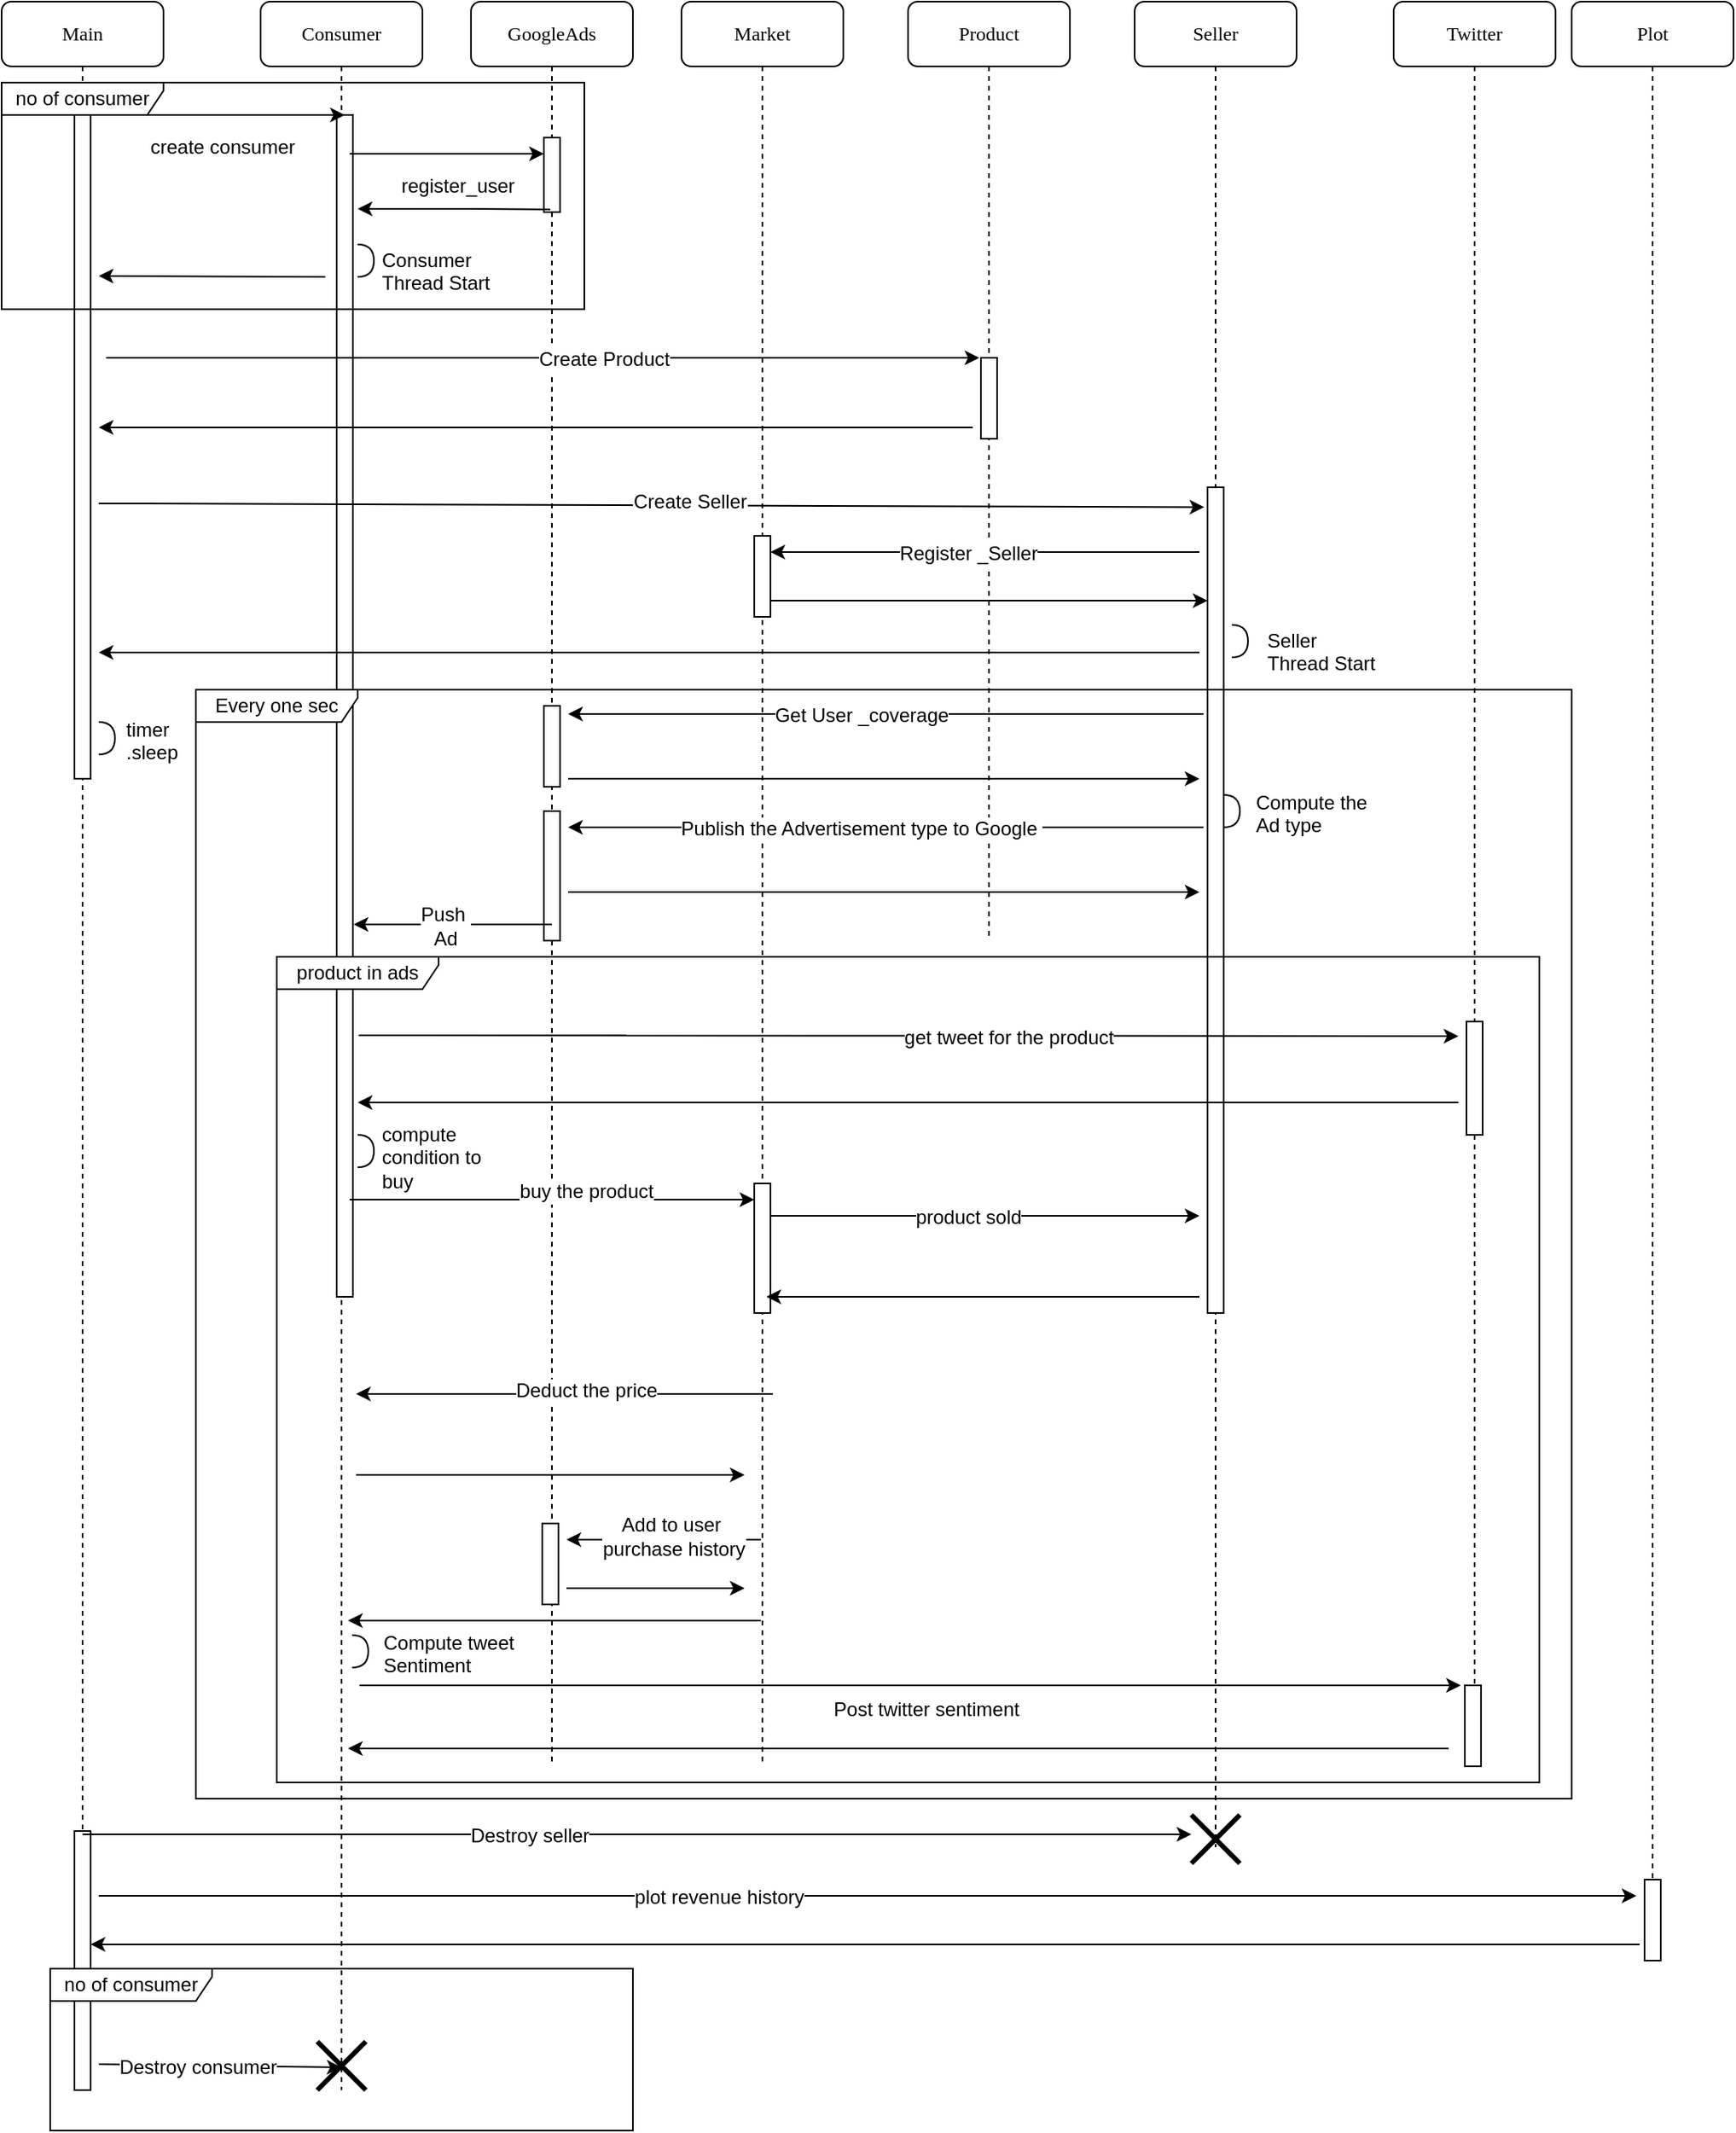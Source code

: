 <mxfile version="12.1.9" type="github" pages="1">
  <diagram name="Page-1" id="13e1069c-82ec-6db2-03f1-153e76fe0fe0">
    <mxGraphModel dx="2024" dy="922" grid="1" gridSize="10" guides="1" tooltips="1" connect="1" arrows="1" fold="1" page="1" pageScale="1" pageWidth="1169" pageHeight="827" background="#ffffff" math="0" shadow="0">
      <root>
        <mxCell id="0"/>
        <mxCell id="1" parent="0"/>
        <mxCell id="7baba1c4bc27f4b0-3" value="Consumer" style="shape=umlLifeline;perimeter=lifelinePerimeter;whiteSpace=wrap;html=1;container=1;collapsible=0;recursiveResize=0;outlineConnect=0;rounded=1;shadow=0;comic=0;labelBackgroundColor=none;strokeColor=#000000;strokeWidth=1;fillColor=#FFFFFF;fontFamily=Verdana;fontSize=12;fontColor=#000000;align=center;" parent="1" vertex="1" treatAsSingle="0">
          <mxGeometry x="180" y="10" width="100" height="1290" as="geometry"/>
        </mxCell>
        <mxCell id="7baba1c4bc27f4b0-13" value="" style="html=1;points=[];perimeter=orthogonalPerimeter;rounded=0;shadow=0;comic=0;labelBackgroundColor=none;strokeColor=#000000;strokeWidth=1;fillColor=#FFFFFF;fontFamily=Verdana;fontSize=12;fontColor=#000000;align=center;" parent="7baba1c4bc27f4b0-3" vertex="1">
          <mxGeometry x="47" y="70" width="10" height="730" as="geometry"/>
        </mxCell>
        <mxCell id="7baba1c4bc27f4b0-4" value="GoogleAds" style="shape=umlLifeline;perimeter=lifelinePerimeter;whiteSpace=wrap;html=1;container=1;collapsible=0;recursiveResize=0;outlineConnect=0;rounded=1;shadow=0;comic=0;labelBackgroundColor=none;strokeColor=#000000;strokeWidth=1;fillColor=#FFFFFF;fontFamily=Verdana;fontSize=12;fontColor=#000000;align=center;" parent="1" vertex="1" treatAsSingle="0">
          <mxGeometry x="310" y="10" width="100" height="1090" as="geometry"/>
        </mxCell>
        <mxCell id="7baba1c4bc27f4b0-22" value="" style="html=1;points=[];perimeter=orthogonalPerimeter;rounded=0;shadow=0;comic=0;labelBackgroundColor=none;strokeColor=#000000;strokeWidth=1;fillColor=#FFFFFF;fontFamily=Verdana;fontSize=12;fontColor=#000000;align=center;" parent="7baba1c4bc27f4b0-4" vertex="1">
          <mxGeometry x="45" y="84" width="10" height="46" as="geometry"/>
        </mxCell>
        <mxCell id="eqo6fhu2GZBDlllIJW7n-19" value="" style="html=1;points=[];perimeter=orthogonalPerimeter;rounded=0;shadow=0;comic=0;labelBackgroundColor=none;strokeColor=#000000;strokeWidth=1;fillColor=#FFFFFF;fontFamily=Verdana;fontSize=12;fontColor=#000000;align=center;" vertex="1" parent="7baba1c4bc27f4b0-4">
          <mxGeometry x="45" y="435" width="10" height="50" as="geometry"/>
        </mxCell>
        <mxCell id="eqo6fhu2GZBDlllIJW7n-25" value="" style="html=1;points=[];perimeter=orthogonalPerimeter;rounded=0;shadow=0;comic=0;labelBackgroundColor=none;strokeColor=#000000;strokeWidth=1;fillColor=#FFFFFF;fontFamily=Verdana;fontSize=12;fontColor=#000000;align=center;" vertex="1" parent="7baba1c4bc27f4b0-4">
          <mxGeometry x="45" y="500" width="10" height="80" as="geometry"/>
        </mxCell>
        <mxCell id="eqo6fhu2GZBDlllIJW7n-58" value="" style="html=1;points=[];perimeter=orthogonalPerimeter;rounded=0;shadow=0;comic=0;labelBackgroundColor=none;strokeColor=#000000;strokeWidth=1;fillColor=#FFFFFF;fontFamily=Verdana;fontSize=12;fontColor=#000000;align=center;" vertex="1" parent="7baba1c4bc27f4b0-4">
          <mxGeometry x="44" y="940" width="10" height="50" as="geometry"/>
        </mxCell>
        <mxCell id="7baba1c4bc27f4b0-5" value="Product" style="shape=umlLifeline;perimeter=lifelinePerimeter;whiteSpace=wrap;html=1;container=1;collapsible=0;recursiveResize=0;outlineConnect=0;rounded=1;shadow=0;comic=0;labelBackgroundColor=none;strokeColor=#000000;strokeWidth=1;fillColor=#FFFFFF;fontFamily=Verdana;fontSize=12;fontColor=#000000;align=center;" parent="1" vertex="1" treatAsSingle="0">
          <mxGeometry x="580" y="10" width="100" height="580" as="geometry"/>
        </mxCell>
        <mxCell id="7baba1c4bc27f4b0-19" value="" style="html=1;points=[];perimeter=orthogonalPerimeter;rounded=0;shadow=0;comic=0;labelBackgroundColor=none;strokeColor=#000000;strokeWidth=1;fillColor=#FFFFFF;fontFamily=Verdana;fontSize=12;fontColor=#000000;align=center;" parent="7baba1c4bc27f4b0-5" vertex="1">
          <mxGeometry x="45" y="220" width="10" height="50" as="geometry"/>
        </mxCell>
        <mxCell id="7baba1c4bc27f4b0-6" value="Seller" style="shape=umlLifeline;perimeter=lifelinePerimeter;whiteSpace=wrap;html=1;container=1;collapsible=0;recursiveResize=0;outlineConnect=0;rounded=1;shadow=0;comic=0;labelBackgroundColor=none;strokeColor=#000000;strokeWidth=1;fillColor=#FFFFFF;fontFamily=Verdana;fontSize=12;fontColor=#000000;align=center;" parent="1" vertex="1" treatAsSingle="0">
          <mxGeometry x="720" y="10" width="100" height="1140" as="geometry"/>
        </mxCell>
        <mxCell id="o-fYFMcKHxnqH8NnYUXW-47" value="" style="html=1;points=[];perimeter=orthogonalPerimeter;rounded=0;shadow=0;comic=0;labelBackgroundColor=none;strokeColor=#000000;strokeWidth=1;fillColor=#FFFFFF;fontFamily=Verdana;fontSize=12;fontColor=#000000;align=center;" parent="7baba1c4bc27f4b0-6" vertex="1">
          <mxGeometry x="45" y="300" width="10" height="510" as="geometry"/>
        </mxCell>
        <mxCell id="7baba1c4bc27f4b0-7" value="Market" style="shape=umlLifeline;perimeter=lifelinePerimeter;whiteSpace=wrap;html=1;container=1;collapsible=0;recursiveResize=0;outlineConnect=0;rounded=1;shadow=0;comic=0;labelBackgroundColor=none;strokeColor=#000000;strokeWidth=1;fillColor=#FFFFFF;fontFamily=Verdana;fontSize=12;fontColor=#000000;align=center;size=40;" parent="1" vertex="1" treatAsSingle="0">
          <mxGeometry x="440" y="10" width="100" height="1090" as="geometry"/>
        </mxCell>
        <mxCell id="eqo6fhu2GZBDlllIJW7n-13" value="" style="html=1;points=[];perimeter=orthogonalPerimeter;rounded=0;shadow=0;comic=0;labelBackgroundColor=none;strokeColor=#000000;strokeWidth=1;fillColor=#FFFFFF;fontFamily=Verdana;fontSize=12;fontColor=#000000;align=center;" vertex="1" parent="7baba1c4bc27f4b0-7">
          <mxGeometry x="45" y="330" width="10" height="50" as="geometry"/>
        </mxCell>
        <mxCell id="eqo6fhu2GZBDlllIJW7n-48" value="" style="html=1;points=[];perimeter=orthogonalPerimeter;rounded=0;shadow=0;comic=0;labelBackgroundColor=none;strokeColor=#000000;strokeWidth=1;fillColor=#FFFFFF;fontFamily=Verdana;fontSize=12;fontColor=#000000;align=center;" vertex="1" parent="7baba1c4bc27f4b0-7">
          <mxGeometry x="45" y="730" width="10" height="80" as="geometry"/>
        </mxCell>
        <mxCell id="7baba1c4bc27f4b0-8" value="Main" style="shape=umlLifeline;perimeter=lifelinePerimeter;whiteSpace=wrap;html=1;container=1;collapsible=0;recursiveResize=0;outlineConnect=0;rounded=1;shadow=0;comic=0;labelBackgroundColor=none;strokeColor=#000000;strokeWidth=1;fillColor=#FFFFFF;fontFamily=Verdana;fontSize=12;fontColor=#000000;align=center;" parent="1" vertex="1" treatAsSingle="0">
          <mxGeometry x="20" y="10" width="100" height="1290" as="geometry"/>
        </mxCell>
        <mxCell id="7baba1c4bc27f4b0-9" value="" style="html=1;points=[];perimeter=orthogonalPerimeter;rounded=0;shadow=0;comic=0;labelBackgroundColor=none;strokeColor=#000000;strokeWidth=1;fillColor=#FFFFFF;fontFamily=Verdana;fontSize=12;fontColor=#000000;align=center;" parent="7baba1c4bc27f4b0-8" vertex="1">
          <mxGeometry x="45" y="55" width="10" height="425" as="geometry"/>
        </mxCell>
        <mxCell id="eqo6fhu2GZBDlllIJW7n-75" value="" style="html=1;points=[];perimeter=orthogonalPerimeter;rounded=0;shadow=0;comic=0;labelBackgroundColor=none;strokeColor=#000000;strokeWidth=1;fillColor=#FFFFFF;fontFamily=Verdana;fontSize=12;fontColor=#000000;align=center;" vertex="1" parent="7baba1c4bc27f4b0-8">
          <mxGeometry x="45" y="1130" width="10" height="160" as="geometry"/>
        </mxCell>
        <mxCell id="o-fYFMcKHxnqH8NnYUXW-9" value="" style="endArrow=classic;html=1;" parent="1" edge="1">
          <mxGeometry width="50" height="50" relative="1" as="geometry">
            <mxPoint x="235" y="104" as="sourcePoint"/>
            <mxPoint x="355" y="104" as="targetPoint"/>
            <Array as="points">
              <mxPoint x="254" y="104"/>
            </Array>
          </mxGeometry>
        </mxCell>
        <mxCell id="o-fYFMcKHxnqH8NnYUXW-27" value="" style="endArrow=classic;html=1;" parent="1" edge="1">
          <mxGeometry width="50" height="50" relative="1" as="geometry">
            <mxPoint x="620" y="273" as="sourcePoint"/>
            <mxPoint x="80" y="273" as="targetPoint"/>
          </mxGeometry>
        </mxCell>
        <mxCell id="o-fYFMcKHxnqH8NnYUXW-32" value="" style="endArrow=classic;html=1;" parent="1" edge="1">
          <mxGeometry width="50" height="50" relative="1" as="geometry">
            <mxPoint x="220" y="180" as="sourcePoint"/>
            <mxPoint x="80" y="179.5" as="targetPoint"/>
          </mxGeometry>
        </mxCell>
        <mxCell id="o-fYFMcKHxnqH8NnYUXW-34" value="register_user" style="text;html=1;resizable=0;points=[];autosize=1;align=left;verticalAlign=top;spacingTop=-4;" parent="1" vertex="1">
          <mxGeometry x="265" y="114" width="90" height="20" as="geometry"/>
        </mxCell>
        <mxCell id="o-fYFMcKHxnqH8NnYUXW-38" value="" style="endArrow=classic;html=1;entryX=0.5;entryY=0;entryDx=0;entryDy=0;entryPerimeter=0;" parent="1" target="7baba1c4bc27f4b0-13" edge="1">
          <mxGeometry width="50" height="50" relative="1" as="geometry">
            <mxPoint x="80" y="80" as="sourcePoint"/>
            <mxPoint x="200" y="80" as="targetPoint"/>
            <Array as="points">
              <mxPoint x="99" y="80"/>
            </Array>
          </mxGeometry>
        </mxCell>
        <mxCell id="o-fYFMcKHxnqH8NnYUXW-39" value="create consumer" style="text;html=1;resizable=0;points=[];autosize=1;align=left;verticalAlign=top;spacingTop=-4;" parent="1" vertex="1">
          <mxGeometry x="110" y="90" width="100" height="20" as="geometry"/>
        </mxCell>
        <mxCell id="o-fYFMcKHxnqH8NnYUXW-41" value="" style="endArrow=classic;html=1;entryX=-0.1;entryY=0;entryDx=0;entryDy=0;entryPerimeter=0;" parent="1" target="7baba1c4bc27f4b0-19" edge="1" treatAsSingle="0">
          <mxGeometry width="50" height="50" relative="1" as="geometry">
            <mxPoint x="250" y="230" as="sourcePoint"/>
            <mxPoint x="485" y="230" as="targetPoint"/>
            <Array as="points">
              <mxPoint x="190" y="230"/>
              <mxPoint x="180" y="230"/>
              <mxPoint x="80" y="230"/>
            </Array>
          </mxGeometry>
        </mxCell>
        <mxCell id="o-fYFMcKHxnqH8NnYUXW-56" value="Create Product" style="text;html=1;resizable=0;points=[];align=center;verticalAlign=middle;labelBackgroundColor=#ffffff;" parent="o-fYFMcKHxnqH8NnYUXW-41" vertex="1" connectable="0">
          <mxGeometry x="0.349" y="-1" relative="1" as="geometry">
            <mxPoint as="offset"/>
          </mxGeometry>
        </mxCell>
        <mxCell id="o-fYFMcKHxnqH8NnYUXW-46" value="" style="endArrow=classic;html=1;entryX=-0.2;entryY=0.024;entryDx=0;entryDy=0;entryPerimeter=0;" parent="1" edge="1" target="o-fYFMcKHxnqH8NnYUXW-47" treatAsSingle="0">
          <mxGeometry width="50" height="50" relative="1" as="geometry">
            <mxPoint x="80" y="320" as="sourcePoint"/>
            <mxPoint x="750" y="320" as="targetPoint"/>
            <Array as="points">
              <mxPoint x="99" y="320"/>
            </Array>
          </mxGeometry>
        </mxCell>
        <mxCell id="o-fYFMcKHxnqH8NnYUXW-48" value="Create Seller" style="text;html=1;resizable=0;points=[];align=center;verticalAlign=middle;labelBackgroundColor=#ffffff;" parent="o-fYFMcKHxnqH8NnYUXW-46" vertex="1" connectable="0">
          <mxGeometry x="0.069" y="2" relative="1" as="geometry">
            <mxPoint as="offset"/>
          </mxGeometry>
        </mxCell>
        <mxCell id="o-fYFMcKHxnqH8NnYUXW-57" value="" style="endArrow=classic;html=1;" parent="1" edge="1" treatAsSingle="0">
          <mxGeometry width="50" height="50" relative="1" as="geometry">
            <mxPoint x="760" y="350" as="sourcePoint"/>
            <mxPoint x="495" y="350" as="targetPoint"/>
          </mxGeometry>
        </mxCell>
        <mxCell id="eqo6fhu2GZBDlllIJW7n-15" value="Register _Seller" style="text;html=1;resizable=0;points=[];align=center;verticalAlign=middle;labelBackgroundColor=#ffffff;" vertex="1" connectable="0" parent="o-fYFMcKHxnqH8NnYUXW-57">
          <mxGeometry x="0.079" y="1" relative="1" as="geometry">
            <mxPoint as="offset"/>
          </mxGeometry>
        </mxCell>
        <mxCell id="o-fYFMcKHxnqH8NnYUXW-63" value="" style="shape=requiredInterface;html=1;verticalLabelPosition=bottom;" parent="1" vertex="1">
          <mxGeometry x="240" y="160" width="10" height="20" as="geometry"/>
        </mxCell>
        <mxCell id="o-fYFMcKHxnqH8NnYUXW-65" value="Consumer&lt;br&gt;Thread Start" style="text;html=1;resizable=0;points=[];autosize=1;align=left;verticalAlign=top;spacingTop=-4;" parent="1" vertex="1">
          <mxGeometry x="252.5" y="160" width="80" height="30" as="geometry"/>
        </mxCell>
        <mxCell id="o-fYFMcKHxnqH8NnYUXW-71" value="" style="shape=requiredInterface;html=1;verticalLabelPosition=bottom;" parent="1" vertex="1">
          <mxGeometry x="780" y="395" width="10" height="20" as="geometry"/>
        </mxCell>
        <mxCell id="o-fYFMcKHxnqH8NnYUXW-72" value="Seller &lt;br&gt;Thread Start" style="text;html=1;resizable=0;points=[];autosize=1;align=left;verticalAlign=top;spacingTop=-4;direction=south;" parent="1" vertex="1">
          <mxGeometry x="800" y="395" width="30" height="80" as="geometry"/>
        </mxCell>
        <mxCell id="eqo6fhu2GZBDlllIJW7n-10" value="" style="endArrow=classic;html=1;" edge="1" parent="1">
          <mxGeometry width="50" height="50" relative="1" as="geometry">
            <mxPoint x="760" y="412" as="sourcePoint"/>
            <mxPoint x="80" y="412" as="targetPoint"/>
          </mxGeometry>
        </mxCell>
        <mxCell id="eqo6fhu2GZBDlllIJW7n-11" value="" style="shape=requiredInterface;html=1;verticalLabelPosition=bottom;" vertex="1" parent="1">
          <mxGeometry x="80" y="455" width="10" height="20" as="geometry"/>
        </mxCell>
        <mxCell id="eqo6fhu2GZBDlllIJW7n-12" value="timer&lt;br&gt;.sleep" style="text;html=1;resizable=0;points=[];autosize=1;align=left;verticalAlign=top;spacingTop=-4;direction=south;" vertex="1" parent="1">
          <mxGeometry x="95" y="450" width="50" height="30" as="geometry"/>
        </mxCell>
        <mxCell id="eqo6fhu2GZBDlllIJW7n-14" value="" style="endArrow=classic;html=1;" edge="1" parent="1">
          <mxGeometry width="50" height="50" relative="1" as="geometry">
            <mxPoint x="495" y="380" as="sourcePoint"/>
            <mxPoint x="765" y="380" as="targetPoint"/>
          </mxGeometry>
        </mxCell>
        <mxCell id="eqo6fhu2GZBDlllIJW7n-17" value="" style="endArrow=classic;html=1;" edge="1" parent="1" treatAsSingle="0">
          <mxGeometry width="50" height="50" relative="1" as="geometry">
            <mxPoint x="762.5" y="450" as="sourcePoint"/>
            <mxPoint x="370" y="450" as="targetPoint"/>
          </mxGeometry>
        </mxCell>
        <mxCell id="eqo6fhu2GZBDlllIJW7n-18" value="Get User _coverage" style="text;html=1;resizable=0;points=[];align=center;verticalAlign=middle;labelBackgroundColor=#ffffff;" vertex="1" connectable="0" parent="eqo6fhu2GZBDlllIJW7n-17">
          <mxGeometry x="0.079" y="1" relative="1" as="geometry">
            <mxPoint as="offset"/>
          </mxGeometry>
        </mxCell>
        <mxCell id="eqo6fhu2GZBDlllIJW7n-20" value="" style="endArrow=classic;html=1;" edge="1" parent="1">
          <mxGeometry width="50" height="50" relative="1" as="geometry">
            <mxPoint x="370" y="490" as="sourcePoint"/>
            <mxPoint x="760" y="490" as="targetPoint"/>
          </mxGeometry>
        </mxCell>
        <mxCell id="eqo6fhu2GZBDlllIJW7n-21" value="" style="endArrow=classic;html=1;exitX=1.044;exitY=1.217;exitDx=0;exitDy=0;exitPerimeter=0;" edge="1" parent="1" source="o-fYFMcKHxnqH8NnYUXW-34">
          <mxGeometry width="50" height="50" relative="1" as="geometry">
            <mxPoint x="20" y="730" as="sourcePoint"/>
            <mxPoint x="240" y="138" as="targetPoint"/>
            <Array as="points">
              <mxPoint x="300" y="138"/>
            </Array>
          </mxGeometry>
        </mxCell>
        <mxCell id="o-fYFMcKHxnqH8NnYUXW-3" value="no of consumer" style="shape=umlFrame;whiteSpace=wrap;html=1;width=100;height=20;" parent="1" vertex="1">
          <mxGeometry x="20" y="60" width="360" height="140" as="geometry"/>
        </mxCell>
        <mxCell id="eqo6fhu2GZBDlllIJW7n-22" value="" style="endArrow=classic;html=1;" edge="1" parent="1" treatAsSingle="0">
          <mxGeometry width="50" height="50" relative="1" as="geometry">
            <mxPoint x="762.5" y="520" as="sourcePoint"/>
            <mxPoint x="370" y="520" as="targetPoint"/>
          </mxGeometry>
        </mxCell>
        <mxCell id="eqo6fhu2GZBDlllIJW7n-23" value="Publish the Advertisement type to Google&amp;nbsp;" style="text;html=1;resizable=0;points=[];align=center;verticalAlign=middle;labelBackgroundColor=#ffffff;" vertex="1" connectable="0" parent="eqo6fhu2GZBDlllIJW7n-22">
          <mxGeometry x="0.079" y="1" relative="1" as="geometry">
            <mxPoint as="offset"/>
          </mxGeometry>
        </mxCell>
        <mxCell id="eqo6fhu2GZBDlllIJW7n-24" value="" style="endArrow=classic;html=1;" edge="1" parent="1">
          <mxGeometry width="50" height="50" relative="1" as="geometry">
            <mxPoint x="370" y="560" as="sourcePoint"/>
            <mxPoint x="760" y="560" as="targetPoint"/>
          </mxGeometry>
        </mxCell>
        <mxCell id="eqo6fhu2GZBDlllIJW7n-26" value="" style="shape=requiredInterface;html=1;verticalLabelPosition=bottom;" vertex="1" parent="1">
          <mxGeometry x="775" y="500" width="10" height="20" as="geometry"/>
        </mxCell>
        <mxCell id="eqo6fhu2GZBDlllIJW7n-27" value="Compute the&lt;br&gt;Ad type" style="text;html=1;resizable=0;points=[];autosize=1;align=left;verticalAlign=top;spacingTop=-4;direction=south;" vertex="1" parent="1">
          <mxGeometry x="792.5" y="495" width="80" height="30" as="geometry"/>
        </mxCell>
        <mxCell id="eqo6fhu2GZBDlllIJW7n-29" value="" style="endArrow=classic;html=1;" edge="1" parent="1" treatAsSingle="0">
          <mxGeometry width="50" height="50" relative="1" as="geometry">
            <mxPoint x="360" y="580" as="sourcePoint"/>
            <mxPoint x="237.5" y="580" as="targetPoint"/>
          </mxGeometry>
        </mxCell>
        <mxCell id="eqo6fhu2GZBDlllIJW7n-30" value="Push&amp;nbsp;&lt;br&gt;Ad" style="text;html=1;resizable=0;points=[];align=center;verticalAlign=middle;labelBackgroundColor=#ffffff;" vertex="1" connectable="0" parent="eqo6fhu2GZBDlllIJW7n-29">
          <mxGeometry x="0.079" y="1" relative="1" as="geometry">
            <mxPoint as="offset"/>
          </mxGeometry>
        </mxCell>
        <mxCell id="eqo6fhu2GZBDlllIJW7n-32" value="Twitter" style="shape=umlLifeline;perimeter=lifelinePerimeter;whiteSpace=wrap;html=1;container=1;collapsible=0;recursiveResize=0;outlineConnect=0;rounded=1;shadow=0;comic=0;labelBackgroundColor=none;strokeColor=#000000;strokeWidth=1;fillColor=#FFFFFF;fontFamily=Verdana;fontSize=12;fontColor=#000000;align=center;" vertex="1" parent="1" treatAsSingle="0">
          <mxGeometry x="880" y="10" width="100" height="1090" as="geometry"/>
        </mxCell>
        <mxCell id="eqo6fhu2GZBDlllIJW7n-33" value="" style="html=1;points=[];perimeter=orthogonalPerimeter;rounded=0;shadow=0;comic=0;labelBackgroundColor=none;strokeColor=#000000;strokeWidth=1;fillColor=#FFFFFF;fontFamily=Verdana;fontSize=12;fontColor=#000000;align=center;" vertex="1" parent="eqo6fhu2GZBDlllIJW7n-32">
          <mxGeometry x="45" y="630" width="10" height="70" as="geometry"/>
        </mxCell>
        <mxCell id="eqo6fhu2GZBDlllIJW7n-68" value="" style="html=1;points=[];perimeter=orthogonalPerimeter;rounded=0;shadow=0;comic=0;labelBackgroundColor=none;strokeColor=#000000;strokeWidth=1;fillColor=#FFFFFF;fontFamily=Verdana;fontSize=12;fontColor=#000000;align=center;" vertex="1" parent="eqo6fhu2GZBDlllIJW7n-32">
          <mxGeometry x="44" y="1040" width="10" height="50" as="geometry"/>
        </mxCell>
        <mxCell id="eqo6fhu2GZBDlllIJW7n-35" value="" style="endArrow=classic;html=1;" edge="1" parent="1" treatAsSingle="0">
          <mxGeometry width="50" height="50" relative="1" as="geometry">
            <mxPoint x="406" y="648.5" as="sourcePoint"/>
            <mxPoint x="920" y="649" as="targetPoint"/>
            <Array as="points">
              <mxPoint x="346" y="648.5"/>
              <mxPoint x="336" y="648.5"/>
              <mxPoint x="236" y="648.5"/>
            </Array>
          </mxGeometry>
        </mxCell>
        <mxCell id="eqo6fhu2GZBDlllIJW7n-36" value="get tweet for the product" style="text;html=1;resizable=0;points=[];align=center;verticalAlign=middle;labelBackgroundColor=#ffffff;" vertex="1" connectable="0" parent="eqo6fhu2GZBDlllIJW7n-35">
          <mxGeometry x="0.349" y="-1" relative="1" as="geometry">
            <mxPoint as="offset"/>
          </mxGeometry>
        </mxCell>
        <mxCell id="eqo6fhu2GZBDlllIJW7n-40" value="" style="endArrow=classic;html=1;" edge="1" parent="1">
          <mxGeometry width="50" height="50" relative="1" as="geometry">
            <mxPoint x="920" y="690" as="sourcePoint"/>
            <mxPoint x="240" y="690" as="targetPoint"/>
          </mxGeometry>
        </mxCell>
        <mxCell id="eqo6fhu2GZBDlllIJW7n-44" value="" style="shape=requiredInterface;html=1;verticalLabelPosition=bottom;" vertex="1" parent="1">
          <mxGeometry x="240" y="710" width="10" height="20" as="geometry"/>
        </mxCell>
        <mxCell id="eqo6fhu2GZBDlllIJW7n-45" value="compute&lt;br&gt;condition to&lt;br&gt;buy" style="text;html=1;resizable=0;points=[];autosize=1;align=left;verticalAlign=top;spacingTop=-4;direction=south;" vertex="1" parent="1">
          <mxGeometry x="252.5" y="700" width="80" height="40" as="geometry"/>
        </mxCell>
        <mxCell id="eqo6fhu2GZBDlllIJW7n-47" value="" style="endArrow=classic;html=1;" edge="1" parent="1" treatAsSingle="0">
          <mxGeometry width="50" height="50" relative="1" as="geometry">
            <mxPoint x="235" y="750" as="sourcePoint"/>
            <mxPoint x="485" y="750" as="targetPoint"/>
          </mxGeometry>
        </mxCell>
        <mxCell id="eqo6fhu2GZBDlllIJW7n-49" value="buy the product" style="text;html=1;resizable=0;points=[];align=center;verticalAlign=middle;labelBackgroundColor=#ffffff;" vertex="1" connectable="0" parent="eqo6fhu2GZBDlllIJW7n-47">
          <mxGeometry x="0.163" y="5" relative="1" as="geometry">
            <mxPoint as="offset"/>
          </mxGeometry>
        </mxCell>
        <mxCell id="eqo6fhu2GZBDlllIJW7n-50" value="" style="endArrow=classic;html=1;" edge="1" parent="1" treatAsSingle="0">
          <mxGeometry width="50" height="50" relative="1" as="geometry">
            <mxPoint x="660" y="760" as="sourcePoint"/>
            <mxPoint x="760" y="760" as="targetPoint"/>
            <Array as="points">
              <mxPoint x="600" y="760"/>
              <mxPoint x="590" y="760"/>
              <mxPoint x="490" y="760"/>
            </Array>
          </mxGeometry>
        </mxCell>
        <mxCell id="eqo6fhu2GZBDlllIJW7n-51" value="product sold" style="text;html=1;resizable=0;points=[];align=center;verticalAlign=middle;labelBackgroundColor=#ffffff;" vertex="1" connectable="0" parent="eqo6fhu2GZBDlllIJW7n-50">
          <mxGeometry x="0.349" y="-1" relative="1" as="geometry">
            <mxPoint as="offset"/>
          </mxGeometry>
        </mxCell>
        <mxCell id="eqo6fhu2GZBDlllIJW7n-52" value="" style="endArrow=classic;html=1;" edge="1" parent="1">
          <mxGeometry width="50" height="50" relative="1" as="geometry">
            <mxPoint x="760" y="810" as="sourcePoint"/>
            <mxPoint x="492.5" y="810" as="targetPoint"/>
          </mxGeometry>
        </mxCell>
        <mxCell id="eqo6fhu2GZBDlllIJW7n-53" value="" style="endArrow=classic;html=1;" edge="1" parent="1" treatAsSingle="0">
          <mxGeometry width="50" height="50" relative="1" as="geometry">
            <mxPoint x="496.5" y="870" as="sourcePoint"/>
            <mxPoint x="239" y="870" as="targetPoint"/>
          </mxGeometry>
        </mxCell>
        <mxCell id="eqo6fhu2GZBDlllIJW7n-54" value="Deduct the price" style="text;html=1;resizable=0;points=[];align=center;verticalAlign=middle;labelBackgroundColor=#ffffff;" vertex="1" connectable="0" parent="eqo6fhu2GZBDlllIJW7n-53">
          <mxGeometry x="-0.1" y="-2" relative="1" as="geometry">
            <mxPoint as="offset"/>
          </mxGeometry>
        </mxCell>
        <mxCell id="eqo6fhu2GZBDlllIJW7n-55" value="" style="endArrow=classic;html=1;" edge="1" parent="1">
          <mxGeometry width="50" height="50" relative="1" as="geometry">
            <mxPoint x="239" y="920" as="sourcePoint"/>
            <mxPoint x="479" y="920" as="targetPoint"/>
          </mxGeometry>
        </mxCell>
        <mxCell id="eqo6fhu2GZBDlllIJW7n-59" value="" style="endArrow=classic;html=1;" edge="1" parent="1" treatAsSingle="0">
          <mxGeometry width="50" height="50" relative="1" as="geometry">
            <mxPoint x="489" y="960" as="sourcePoint"/>
            <mxPoint x="369" y="960" as="targetPoint"/>
          </mxGeometry>
        </mxCell>
        <mxCell id="eqo6fhu2GZBDlllIJW7n-60" value="Add to user&amp;nbsp; &lt;br&gt;purchase history&lt;br&gt;" style="text;html=1;resizable=0;points=[];align=center;verticalAlign=middle;labelBackgroundColor=#ffffff;" vertex="1" connectable="0" parent="eqo6fhu2GZBDlllIJW7n-59">
          <mxGeometry x="-0.1" y="-2" relative="1" as="geometry">
            <mxPoint as="offset"/>
          </mxGeometry>
        </mxCell>
        <mxCell id="eqo6fhu2GZBDlllIJW7n-61" value="" style="endArrow=classic;html=1;" edge="1" parent="1">
          <mxGeometry width="50" height="50" relative="1" as="geometry">
            <mxPoint x="369" y="990" as="sourcePoint"/>
            <mxPoint x="479" y="990" as="targetPoint"/>
          </mxGeometry>
        </mxCell>
        <mxCell id="eqo6fhu2GZBDlllIJW7n-31" value="product in ads" style="shape=umlFrame;whiteSpace=wrap;html=1;width=100;height=20;" vertex="1" parent="1">
          <mxGeometry x="190" y="600" width="780" height="510" as="geometry"/>
        </mxCell>
        <mxCell id="eqo6fhu2GZBDlllIJW7n-64" value="" style="shape=requiredInterface;html=1;verticalLabelPosition=bottom;" vertex="1" parent="1">
          <mxGeometry x="236.5" y="1019" width="10" height="20" as="geometry"/>
        </mxCell>
        <mxCell id="eqo6fhu2GZBDlllIJW7n-65" value="Compute tweet&lt;br&gt;Sentiment" style="text;html=1;resizable=0;points=[];autosize=1;align=left;verticalAlign=top;spacingTop=-4;direction=south;" vertex="1" parent="1">
          <mxGeometry x="254" y="1014" width="100" height="30" as="geometry"/>
        </mxCell>
        <mxCell id="eqo6fhu2GZBDlllIJW7n-66" value="" style="endArrow=classic;html=1;" edge="1" parent="1" treatAsSingle="0">
          <mxGeometry width="50" height="50" relative="1" as="geometry">
            <mxPoint x="406.5" y="1050" as="sourcePoint"/>
            <mxPoint x="921.5" y="1050" as="targetPoint"/>
            <Array as="points">
              <mxPoint x="346.5" y="1050"/>
              <mxPoint x="336.5" y="1050"/>
              <mxPoint x="236.5" y="1050"/>
            </Array>
          </mxGeometry>
        </mxCell>
        <mxCell id="eqo6fhu2GZBDlllIJW7n-67" value="Post twitter sentiment" style="text;html=1;resizable=0;points=[];align=center;verticalAlign=middle;labelBackgroundColor=#ffffff;" vertex="1" connectable="0" parent="eqo6fhu2GZBDlllIJW7n-66">
          <mxGeometry x="0.349" y="-1" relative="1" as="geometry">
            <mxPoint x="-52" y="14" as="offset"/>
          </mxGeometry>
        </mxCell>
        <mxCell id="eqo6fhu2GZBDlllIJW7n-69" value="" style="endArrow=classic;html=1;" edge="1" parent="1">
          <mxGeometry width="50" height="50" relative="1" as="geometry">
            <mxPoint x="914" y="1089" as="sourcePoint"/>
            <mxPoint x="234" y="1089" as="targetPoint"/>
          </mxGeometry>
        </mxCell>
        <mxCell id="eqo6fhu2GZBDlllIJW7n-70" value="" style="endArrow=classic;html=1;" edge="1" parent="1">
          <mxGeometry width="50" height="50" relative="1" as="geometry">
            <mxPoint x="489" y="1010" as="sourcePoint"/>
            <mxPoint x="234" y="1010" as="targetPoint"/>
          </mxGeometry>
        </mxCell>
        <mxCell id="eqo6fhu2GZBDlllIJW7n-72" value="Every one sec" style="shape=umlFrame;whiteSpace=wrap;html=1;width=100;height=20;" vertex="1" parent="1">
          <mxGeometry x="140" y="435" width="850" height="685" as="geometry"/>
        </mxCell>
        <mxCell id="eqo6fhu2GZBDlllIJW7n-78" value="Plot" style="shape=umlLifeline;perimeter=lifelinePerimeter;whiteSpace=wrap;html=1;container=1;collapsible=0;recursiveResize=0;outlineConnect=0;rounded=1;shadow=0;comic=0;labelBackgroundColor=none;strokeColor=#000000;strokeWidth=1;fillColor=#FFFFFF;fontFamily=Verdana;fontSize=12;fontColor=#000000;align=center;" vertex="1" parent="1" treatAsSingle="0">
          <mxGeometry x="990" y="10" width="100" height="1210" as="geometry"/>
        </mxCell>
        <mxCell id="eqo6fhu2GZBDlllIJW7n-76" value="" style="endArrow=classic;html=1;exitX=1;exitY=0.14;exitDx=0;exitDy=0;exitPerimeter=0;" edge="1" parent="1" treatAsSingle="0">
          <mxGeometry width="50" height="50" relative="1" as="geometry">
            <mxPoint x="70" y="1142" as="sourcePoint"/>
            <mxPoint x="755" y="1142" as="targetPoint"/>
          </mxGeometry>
        </mxCell>
        <mxCell id="eqo6fhu2GZBDlllIJW7n-81" value="Destroy seller" style="text;html=1;resizable=0;points=[];align=center;verticalAlign=middle;labelBackgroundColor=#ffffff;" vertex="1" connectable="0" parent="eqo6fhu2GZBDlllIJW7n-76">
          <mxGeometry x="-0.194" y="-1" relative="1" as="geometry">
            <mxPoint as="offset"/>
          </mxGeometry>
        </mxCell>
        <mxCell id="eqo6fhu2GZBDlllIJW7n-77" value="" style="shape=umlDestroy;whiteSpace=wrap;html=1;strokeWidth=3;" vertex="1" parent="1">
          <mxGeometry x="755" y="1130" width="30" height="30" as="geometry"/>
        </mxCell>
        <mxCell id="eqo6fhu2GZBDlllIJW7n-82" value="" style="endArrow=classic;html=1;" edge="1" parent="1" treatAsSingle="0">
          <mxGeometry width="50" height="50" relative="1" as="geometry">
            <mxPoint x="80" y="1180" as="sourcePoint"/>
            <mxPoint x="1030" y="1180" as="targetPoint"/>
          </mxGeometry>
        </mxCell>
        <mxCell id="eqo6fhu2GZBDlllIJW7n-83" value="plot revenue history" style="text;html=1;resizable=0;points=[];align=center;verticalAlign=middle;labelBackgroundColor=#ffffff;" vertex="1" connectable="0" parent="eqo6fhu2GZBDlllIJW7n-82">
          <mxGeometry x="-0.194" y="-1" relative="1" as="geometry">
            <mxPoint as="offset"/>
          </mxGeometry>
        </mxCell>
        <mxCell id="eqo6fhu2GZBDlllIJW7n-84" value="no of consumer" style="shape=umlFrame;whiteSpace=wrap;html=1;width=100;height=20;" vertex="1" parent="1">
          <mxGeometry x="50" y="1225" width="360" height="100" as="geometry"/>
        </mxCell>
        <mxCell id="eqo6fhu2GZBDlllIJW7n-87" value="" style="shape=umlDestroy;whiteSpace=wrap;html=1;strokeWidth=3;" vertex="1" parent="1">
          <mxGeometry x="215" y="1270" width="30" height="30" as="geometry"/>
        </mxCell>
        <mxCell id="eqo6fhu2GZBDlllIJW7n-88" value="" style="endArrow=classic;html=1;exitX=1;exitY=0.14;exitDx=0;exitDy=0;exitPerimeter=0;entryX=0.5;entryY=0.533;entryDx=0;entryDy=0;entryPerimeter=0;" edge="1" parent="1" target="eqo6fhu2GZBDlllIJW7n-87" treatAsSingle="0">
          <mxGeometry width="50" height="50" relative="1" as="geometry">
            <mxPoint x="80" y="1284" as="sourcePoint"/>
            <mxPoint x="765" y="1284" as="targetPoint"/>
          </mxGeometry>
        </mxCell>
        <mxCell id="eqo6fhu2GZBDlllIJW7n-89" value="Destroy consumer" style="text;html=1;resizable=0;points=[];align=center;verticalAlign=middle;labelBackgroundColor=#ffffff;" vertex="1" connectable="0" parent="eqo6fhu2GZBDlllIJW7n-88">
          <mxGeometry x="-0.194" y="-1" relative="1" as="geometry">
            <mxPoint as="offset"/>
          </mxGeometry>
        </mxCell>
        <mxCell id="eqo6fhu2GZBDlllIJW7n-94" value="" style="endArrow=classic;html=1;exitX=-0.3;exitY=0.8;exitDx=0;exitDy=0;exitPerimeter=0;" edge="1" parent="1" source="eqo6fhu2GZBDlllIJW7n-80">
          <mxGeometry width="50" height="50" relative="1" as="geometry">
            <mxPoint x="755" y="1210" as="sourcePoint"/>
            <mxPoint x="75" y="1210" as="targetPoint"/>
          </mxGeometry>
        </mxCell>
        <mxCell id="eqo6fhu2GZBDlllIJW7n-80" value="" style="html=1;points=[];perimeter=orthogonalPerimeter;rounded=0;shadow=0;comic=0;labelBackgroundColor=none;strokeColor=#000000;strokeWidth=1;fillColor=#FFFFFF;fontFamily=Verdana;fontSize=12;fontColor=#000000;align=center;" vertex="1" parent="1">
          <mxGeometry x="1035" y="1170" width="10" height="50" as="geometry"/>
        </mxCell>
      </root>
    </mxGraphModel>
  </diagram>
</mxfile>
